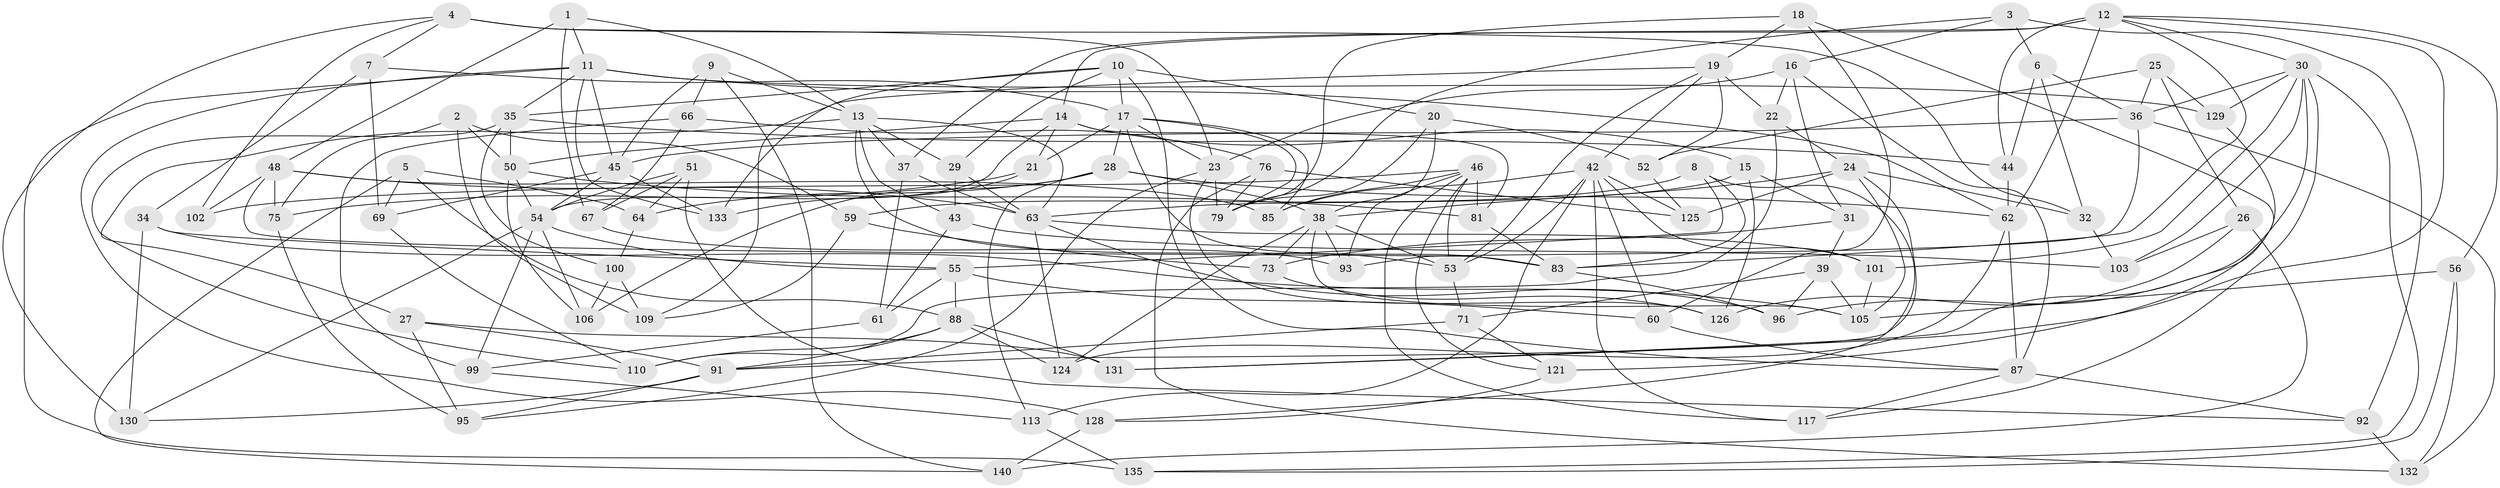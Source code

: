 // original degree distribution, {4: 1.0}
// Generated by graph-tools (version 1.1) at 2025/21/03/04/25 18:21:02]
// undirected, 98 vertices, 236 edges
graph export_dot {
graph [start="1"]
  node [color=gray90,style=filled];
  1;
  2;
  3;
  4 [super="+120"];
  5;
  6;
  7;
  8;
  9;
  10 [super="+141"];
  11 [super="+114"];
  12 [super="+84+41"];
  13 [super="+134+33"];
  14 [super="+47"];
  15;
  16 [super="+116"];
  17 [super="+107"];
  18;
  19 [super="+104"];
  20;
  21;
  22;
  23 [super="+127+80"];
  24 [super="+138"];
  25;
  26;
  27;
  28 [super="+77"];
  29;
  30 [super="+40"];
  31;
  32;
  34;
  35 [super="+72"];
  36 [super="+86"];
  37;
  38 [super="+136+98"];
  39;
  42 [super="+49"];
  43;
  44;
  45 [super="+97"];
  46 [super="+89+58"];
  48 [super="+57"];
  50 [super="+118"];
  51;
  52;
  53 [super="+111"];
  54 [super="+68"];
  55 [super="+82"];
  56;
  59;
  60;
  61;
  62 [super="+74"];
  63 [super="+70"];
  64;
  66;
  67;
  69;
  71;
  73;
  75;
  76;
  79 [super="+94"];
  81;
  83 [super="+108"];
  85;
  87 [super="+122"];
  88 [super="+90"];
  91 [super="+119"];
  92;
  93;
  95;
  96;
  99;
  100;
  101;
  102;
  103;
  105 [super="+115"];
  106;
  109;
  110;
  113;
  117;
  121;
  124;
  125;
  126;
  128;
  129;
  130;
  131;
  132;
  133;
  135;
  140;
  1 -- 13;
  1 -- 67;
  1 -- 48;
  1 -- 11;
  2 -- 109;
  2 -- 75;
  2 -- 59;
  2 -- 50;
  3 -- 79;
  3 -- 6;
  3 -- 92;
  3 -- 16;
  4 -- 102;
  4 -- 130;
  4 -- 32;
  4 -- 23 [weight=2];
  4 -- 7;
  5 -- 88;
  5 -- 64;
  5 -- 140;
  5 -- 69;
  6 -- 36;
  6 -- 32;
  6 -- 44;
  7 -- 34;
  7 -- 69;
  7 -- 17;
  8 -- 59;
  8 -- 55;
  8 -- 128;
  8 -- 83;
  9 -- 140;
  9 -- 66;
  9 -- 45;
  9 -- 13;
  10 -- 20;
  10 -- 29;
  10 -- 35;
  10 -- 109;
  10 -- 87;
  10 -- 17;
  11 -- 45;
  11 -- 128;
  11 -- 129;
  11 -- 133;
  11 -- 135;
  11 -- 35;
  11 -- 62;
  12 -- 37;
  12 -- 131;
  12 -- 44;
  12 -- 62;
  12 -- 56;
  12 -- 14;
  12 -- 83;
  12 -- 30;
  13 -- 27;
  13 -- 53;
  13 -- 43;
  13 -- 63;
  13 -- 29;
  13 -- 37;
  14 -- 15;
  14 -- 50;
  14 -- 81;
  14 -- 21;
  14 -- 54;
  15 -- 63;
  15 -- 31;
  15 -- 126;
  16 -- 87;
  16 -- 31;
  16 -- 22;
  16 -- 23 [weight=2];
  17 -- 21;
  17 -- 23;
  17 -- 83;
  17 -- 85;
  17 -- 79;
  17 -- 28;
  18 -- 60;
  18 -- 121;
  18 -- 19;
  18 -- 79;
  19 -- 53;
  19 -- 42;
  19 -- 52;
  19 -- 133;
  19 -- 22;
  20 -- 38;
  20 -- 79;
  20 -- 52;
  21 -- 133;
  21 -- 75;
  22 -- 110;
  22 -- 24;
  23 -- 79;
  23 -- 95;
  23 -- 126;
  24 -- 105;
  24 -- 32;
  24 -- 125;
  24 -- 38;
  24 -- 91;
  25 -- 52;
  25 -- 129;
  25 -- 26;
  25 -- 36;
  26 -- 103;
  26 -- 140;
  26 -- 126;
  27 -- 95;
  27 -- 91;
  27 -- 131;
  28 -- 113;
  28 -- 64;
  28 -- 62;
  28 -- 106;
  28 -- 38;
  29 -- 63;
  29 -- 43;
  30 -- 129;
  30 -- 117;
  30 -- 96;
  30 -- 101;
  30 -- 103;
  30 -- 135;
  30 -- 36;
  31 -- 39;
  31 -- 73;
  32 -- 103;
  34 -- 55;
  34 -- 130;
  34 -- 105;
  35 -- 50;
  35 -- 100;
  35 -- 44;
  35 -- 110;
  36 -- 132;
  36 -- 93;
  36 -- 45;
  37 -- 61;
  37 -- 63;
  38 -- 93;
  38 -- 124;
  38 -- 73;
  38 -- 105;
  38 -- 53;
  39 -- 96;
  39 -- 71;
  39 -- 105;
  42 -- 101;
  42 -- 113;
  42 -- 53;
  42 -- 117;
  42 -- 85;
  42 -- 60;
  42 -- 125;
  43 -- 61;
  43 -- 103;
  44 -- 62;
  45 -- 69;
  45 -- 133;
  45 -- 54;
  46 -- 102 [weight=2];
  46 -- 81;
  46 -- 117;
  46 -- 121;
  46 -- 93;
  46 -- 85;
  46 -- 53;
  48 -- 85;
  48 -- 75;
  48 -- 83;
  48 -- 102;
  48 -- 63;
  50 -- 81;
  50 -- 54;
  50 -- 106;
  51 -- 67;
  51 -- 92;
  51 -- 64;
  51 -- 54;
  52 -- 125;
  53 -- 71;
  54 -- 106;
  54 -- 130;
  54 -- 99;
  54 -- 55;
  55 -- 60;
  55 -- 88;
  55 -- 61;
  56 -- 132;
  56 -- 135;
  56 -- 105;
  59 -- 109;
  59 -- 73;
  60 -- 87;
  61 -- 99;
  62 -- 124;
  62 -- 87;
  63 -- 124;
  63 -- 96;
  63 -- 101;
  64 -- 100;
  66 -- 76;
  66 -- 67;
  66 -- 99;
  67 -- 93;
  69 -- 110;
  71 -- 121;
  71 -- 91;
  73 -- 126;
  75 -- 95;
  76 -- 125;
  76 -- 132;
  76 -- 79;
  81 -- 83;
  83 -- 96;
  87 -- 117;
  87 -- 92;
  88 -- 91;
  88 -- 110;
  88 -- 131;
  88 -- 124;
  91 -- 130;
  91 -- 95;
  92 -- 132;
  99 -- 113;
  100 -- 106;
  100 -- 109;
  101 -- 105;
  113 -- 135;
  121 -- 128;
  128 -- 140;
  129 -- 131;
}
